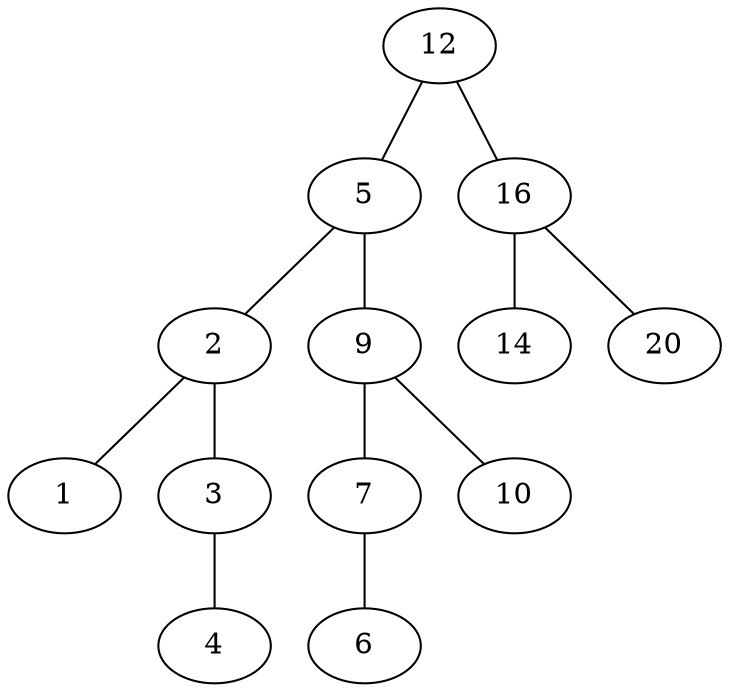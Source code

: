 graph NowyGraf {
 2 --  1;
 2 --  3;
 3 --  4;
 5 --  2;
 5 --  9;
 7 --  6;
 9 --  7;
 9 --  10;
 12 --  5;
 12 --  16;
 16 --  14;
 16 --  20;
}
